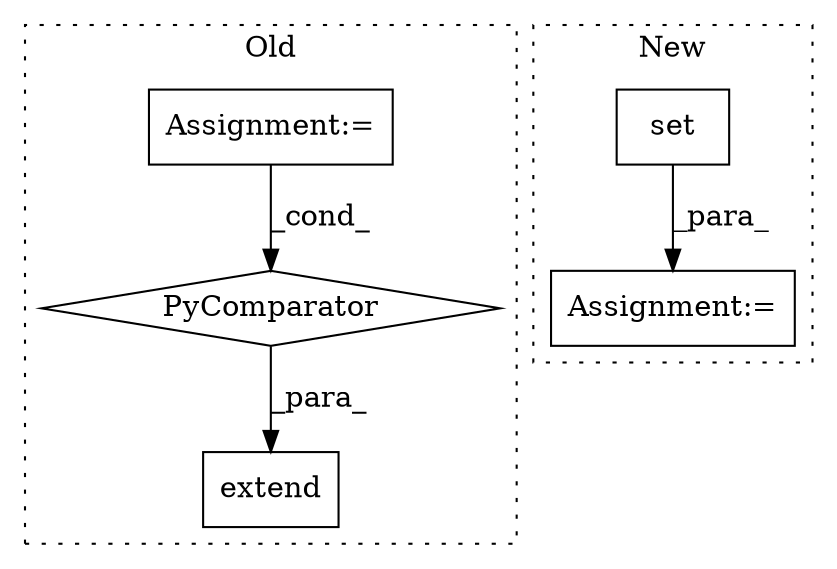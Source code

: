 digraph G {
subgraph cluster0 {
1 [label="extend" a="32" s="1310,1461" l="18,-5" shape="box"];
4 [label="Assignment:=" a="7" s="1412" l="41" shape="box"];
5 [label="PyComparator" a="113" s="1412" l="41" shape="diamond"];
label = "Old";
style="dotted";
}
subgraph cluster1 {
2 [label="set" a="32" s="1577,1628" l="4,1" shape="box"];
3 [label="Assignment:=" a="7" s="1576" l="1" shape="box"];
label = "New";
style="dotted";
}
2 -> 3 [label="_para_"];
4 -> 5 [label="_cond_"];
5 -> 1 [label="_para_"];
}